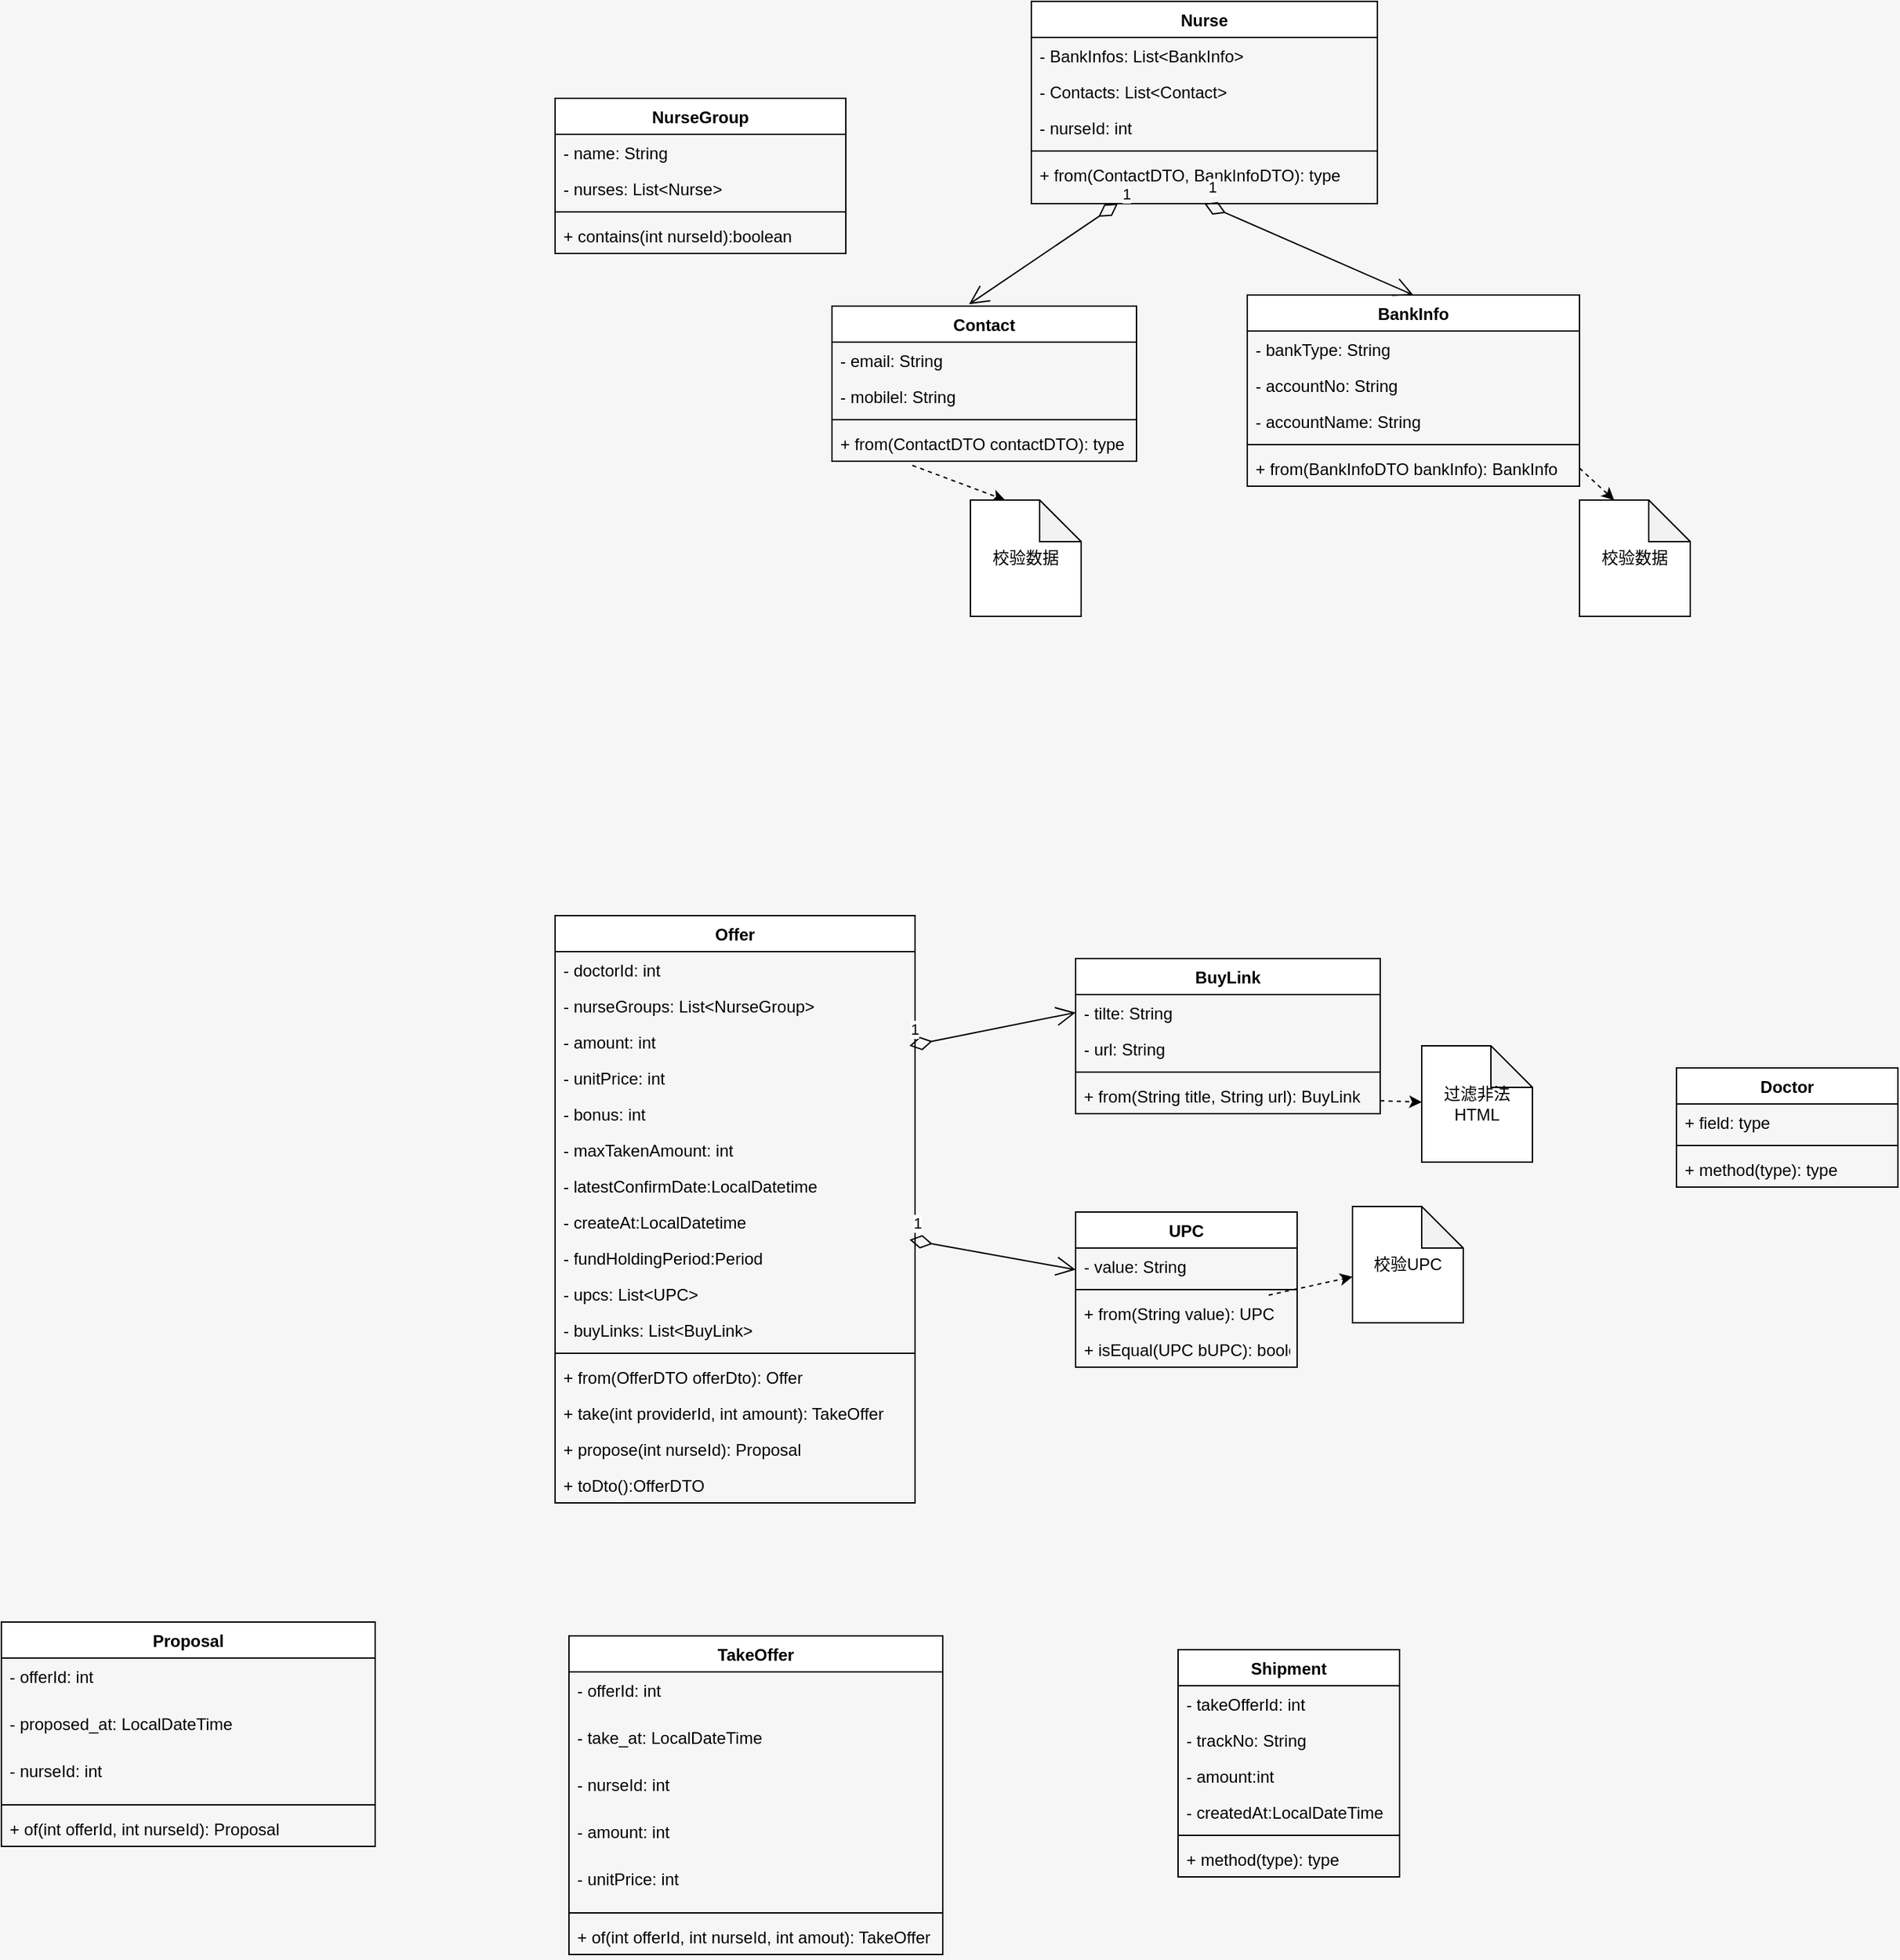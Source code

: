 <mxfile version="17.4.0" type="github">
  <diagram id="Cojw7_Yz68KiZyoo5ue1" name="Page-1">
    <mxGraphModel dx="1865" dy="1692" grid="1" gridSize="10" guides="1" tooltips="1" connect="1" arrows="1" fold="1" page="1" pageScale="1" pageWidth="827" pageHeight="1169" background="#f6f6f6" math="0" shadow="0">
      <root>
        <mxCell id="0" />
        <mxCell id="1" parent="0" />
        <mxCell id="XdXcWir25vY_QgZHu3hT-5" value="Offer" style="swimlane;fontStyle=1;align=center;verticalAlign=top;childLayout=stackLayout;horizontal=1;startSize=26;horizontalStack=0;resizeParent=1;resizeParentMax=0;resizeLast=0;collapsible=1;marginBottom=0;" parent="1" vertex="1">
          <mxGeometry x="290" y="240" width="260" height="424" as="geometry" />
        </mxCell>
        <mxCell id="ikrwxiIN1NQovr5HiK0k-30" value="- doctorId: int" style="text;strokeColor=none;fillColor=none;align=left;verticalAlign=top;spacingLeft=4;spacingRight=4;overflow=hidden;rotatable=0;points=[[0,0.5],[1,0.5]];portConstraint=eastwest;" parent="XdXcWir25vY_QgZHu3hT-5" vertex="1">
          <mxGeometry y="26" width="260" height="26" as="geometry" />
        </mxCell>
        <mxCell id="XdXcWir25vY_QgZHu3hT-28" value="- nurseGroups: List&lt;NurseGroup&gt;" style="text;strokeColor=none;fillColor=none;align=left;verticalAlign=top;spacingLeft=4;spacingRight=4;overflow=hidden;rotatable=0;points=[[0,0.5],[1,0.5]];portConstraint=eastwest;" parent="XdXcWir25vY_QgZHu3hT-5" vertex="1">
          <mxGeometry y="52" width="260" height="26" as="geometry" />
        </mxCell>
        <mxCell id="ikrwxiIN1NQovr5HiK0k-11" value="- amount: int" style="text;strokeColor=none;fillColor=none;align=left;verticalAlign=top;spacingLeft=4;spacingRight=4;overflow=hidden;rotatable=0;points=[[0,0.5],[1,0.5]];portConstraint=eastwest;" parent="XdXcWir25vY_QgZHu3hT-5" vertex="1">
          <mxGeometry y="78" width="260" height="26" as="geometry" />
        </mxCell>
        <mxCell id="CIkfiJMoAI_hj2nqZ_pq-4" value="1" style="endArrow=open;html=1;endSize=12;startArrow=diamondThin;startSize=14;startFill=0;align=left;verticalAlign=bottom;rounded=0;entryX=0;entryY=0.5;entryDx=0;entryDy=0;" edge="1" parent="XdXcWir25vY_QgZHu3hT-5" target="ikrwxiIN1NQovr5HiK0k-33">
          <mxGeometry x="-1" y="3" relative="1" as="geometry">
            <mxPoint x="256" y="94" as="sourcePoint" />
            <mxPoint x="416" y="94" as="targetPoint" />
          </mxGeometry>
        </mxCell>
        <mxCell id="CIkfiJMoAI_hj2nqZ_pq-9" value="- unitPrice: int" style="text;strokeColor=none;fillColor=none;align=left;verticalAlign=top;spacingLeft=4;spacingRight=4;overflow=hidden;rotatable=0;points=[[0,0.5],[1,0.5]];portConstraint=eastwest;" vertex="1" parent="XdXcWir25vY_QgZHu3hT-5">
          <mxGeometry y="104" width="260" height="26" as="geometry" />
        </mxCell>
        <mxCell id="CIkfiJMoAI_hj2nqZ_pq-10" value="- bonus: int" style="text;strokeColor=none;fillColor=none;align=left;verticalAlign=top;spacingLeft=4;spacingRight=4;overflow=hidden;rotatable=0;points=[[0,0.5],[1,0.5]];portConstraint=eastwest;" vertex="1" parent="XdXcWir25vY_QgZHu3hT-5">
          <mxGeometry y="130" width="260" height="26" as="geometry" />
        </mxCell>
        <mxCell id="XdXcWir25vY_QgZHu3hT-6" value="- maxTakenAmount: int" style="text;strokeColor=none;fillColor=none;align=left;verticalAlign=top;spacingLeft=4;spacingRight=4;overflow=hidden;rotatable=0;points=[[0,0.5],[1,0.5]];portConstraint=eastwest;" parent="XdXcWir25vY_QgZHu3hT-5" vertex="1">
          <mxGeometry y="156" width="260" height="26" as="geometry" />
        </mxCell>
        <mxCell id="ikrwxiIN1NQovr5HiK0k-12" value="- latestConfirmDate:LocalDatetime" style="text;strokeColor=none;fillColor=none;align=left;verticalAlign=top;spacingLeft=4;spacingRight=4;overflow=hidden;rotatable=0;points=[[0,0.5],[1,0.5]];portConstraint=eastwest;" parent="XdXcWir25vY_QgZHu3hT-5" vertex="1">
          <mxGeometry y="182" width="260" height="26" as="geometry" />
        </mxCell>
        <mxCell id="ikrwxiIN1NQovr5HiK0k-14" value="- createAt:LocalDatetime" style="text;strokeColor=none;fillColor=none;align=left;verticalAlign=top;spacingLeft=4;spacingRight=4;overflow=hidden;rotatable=0;points=[[0,0.5],[1,0.5]];portConstraint=eastwest;" parent="XdXcWir25vY_QgZHu3hT-5" vertex="1">
          <mxGeometry y="208" width="260" height="26" as="geometry" />
        </mxCell>
        <mxCell id="ikrwxiIN1NQovr5HiK0k-29" value="- fundHoldingPeriod:Period" style="text;strokeColor=none;fillColor=none;align=left;verticalAlign=top;spacingLeft=4;spacingRight=4;overflow=hidden;rotatable=0;points=[[0,0.5],[1,0.5]];portConstraint=eastwest;" parent="XdXcWir25vY_QgZHu3hT-5" vertex="1">
          <mxGeometry y="234" width="260" height="26" as="geometry" />
        </mxCell>
        <mxCell id="ikrwxiIN1NQovr5HiK0k-15" value="- upcs: List&lt;UPC&gt;" style="text;strokeColor=none;fillColor=none;align=left;verticalAlign=top;spacingLeft=4;spacingRight=4;overflow=hidden;rotatable=0;points=[[0,0.5],[1,0.5]];portConstraint=eastwest;" parent="XdXcWir25vY_QgZHu3hT-5" vertex="1">
          <mxGeometry y="260" width="260" height="26" as="geometry" />
        </mxCell>
        <mxCell id="CIkfiJMoAI_hj2nqZ_pq-1" value="- buyLinks: List&lt;BuyLink&gt;" style="text;strokeColor=none;fillColor=none;align=left;verticalAlign=top;spacingLeft=4;spacingRight=4;overflow=hidden;rotatable=0;points=[[0,0.5],[1,0.5]];portConstraint=eastwest;" vertex="1" parent="XdXcWir25vY_QgZHu3hT-5">
          <mxGeometry y="286" width="260" height="26" as="geometry" />
        </mxCell>
        <mxCell id="XdXcWir25vY_QgZHu3hT-7" value="" style="line;strokeWidth=1;fillColor=none;align=left;verticalAlign=middle;spacingTop=-1;spacingLeft=3;spacingRight=3;rotatable=0;labelPosition=right;points=[];portConstraint=eastwest;" parent="XdXcWir25vY_QgZHu3hT-5" vertex="1">
          <mxGeometry y="312" width="260" height="8" as="geometry" />
        </mxCell>
        <mxCell id="CIkfiJMoAI_hj2nqZ_pq-6" value="+ from(OfferDTO offerDto): Offer" style="text;strokeColor=none;fillColor=none;align=left;verticalAlign=top;spacingLeft=4;spacingRight=4;overflow=hidden;rotatable=0;points=[[0,0.5],[1,0.5]];portConstraint=eastwest;" vertex="1" parent="XdXcWir25vY_QgZHu3hT-5">
          <mxGeometry y="320" width="260" height="26" as="geometry" />
        </mxCell>
        <mxCell id="XdXcWir25vY_QgZHu3hT-8" value="+ take(int providerId, int amount): TakeOffer" style="text;strokeColor=none;fillColor=none;align=left;verticalAlign=top;spacingLeft=4;spacingRight=4;overflow=hidden;rotatable=0;points=[[0,0.5],[1,0.5]];portConstraint=eastwest;" parent="XdXcWir25vY_QgZHu3hT-5" vertex="1">
          <mxGeometry y="346" width="260" height="26" as="geometry" />
        </mxCell>
        <mxCell id="ikrwxiIN1NQovr5HiK0k-13" value="+ propose(int nurseId): Proposal" style="text;strokeColor=none;fillColor=none;align=left;verticalAlign=top;spacingLeft=4;spacingRight=4;overflow=hidden;rotatable=0;points=[[0,0.5],[1,0.5]];portConstraint=eastwest;" parent="XdXcWir25vY_QgZHu3hT-5" vertex="1">
          <mxGeometry y="372" width="260" height="26" as="geometry" />
        </mxCell>
        <mxCell id="CIkfiJMoAI_hj2nqZ_pq-7" value="+ toDto():OfferDTO" style="text;strokeColor=none;fillColor=none;align=left;verticalAlign=top;spacingLeft=4;spacingRight=4;overflow=hidden;rotatable=0;points=[[0,0.5],[1,0.5]];portConstraint=eastwest;" vertex="1" parent="XdXcWir25vY_QgZHu3hT-5">
          <mxGeometry y="398" width="260" height="26" as="geometry" />
        </mxCell>
        <mxCell id="XdXcWir25vY_QgZHu3hT-9" value="Nurse" style="swimlane;fontStyle=1;align=center;verticalAlign=top;childLayout=stackLayout;horizontal=1;startSize=26;horizontalStack=0;resizeParent=1;resizeParentMax=0;resizeLast=0;collapsible=1;marginBottom=0;" parent="1" vertex="1">
          <mxGeometry x="634" y="-420" width="250" height="146" as="geometry" />
        </mxCell>
        <mxCell id="XdXcWir25vY_QgZHu3hT-10" value="- BankInfos: List&lt;BankInfo&gt;" style="text;strokeColor=none;fillColor=none;align=left;verticalAlign=top;spacingLeft=4;spacingRight=4;overflow=hidden;rotatable=0;points=[[0,0.5],[1,0.5]];portConstraint=eastwest;" parent="XdXcWir25vY_QgZHu3hT-9" vertex="1">
          <mxGeometry y="26" width="250" height="26" as="geometry" />
        </mxCell>
        <mxCell id="ikrwxiIN1NQovr5HiK0k-44" value="- Contacts: List&lt;Contact&gt;" style="text;strokeColor=none;fillColor=none;align=left;verticalAlign=top;spacingLeft=4;spacingRight=4;overflow=hidden;rotatable=0;points=[[0,0.5],[1,0.5]];portConstraint=eastwest;" parent="XdXcWir25vY_QgZHu3hT-9" vertex="1">
          <mxGeometry y="52" width="250" height="26" as="geometry" />
        </mxCell>
        <mxCell id="ikrwxiIN1NQovr5HiK0k-49" value="- nurseId: int" style="text;strokeColor=none;fillColor=none;align=left;verticalAlign=top;spacingLeft=4;spacingRight=4;overflow=hidden;rotatable=0;points=[[0,0.5],[1,0.5]];portConstraint=eastwest;" parent="XdXcWir25vY_QgZHu3hT-9" vertex="1">
          <mxGeometry y="78" width="250" height="26" as="geometry" />
        </mxCell>
        <mxCell id="XdXcWir25vY_QgZHu3hT-11" value="" style="line;strokeWidth=1;fillColor=none;align=left;verticalAlign=middle;spacingTop=-1;spacingLeft=3;spacingRight=3;rotatable=0;labelPosition=right;points=[];portConstraint=eastwest;" parent="XdXcWir25vY_QgZHu3hT-9" vertex="1">
          <mxGeometry y="104" width="250" height="8" as="geometry" />
        </mxCell>
        <mxCell id="XdXcWir25vY_QgZHu3hT-12" value="+ from(ContactDTO, BankInfoDTO): type" style="text;strokeColor=none;fillColor=none;align=left;verticalAlign=top;spacingLeft=4;spacingRight=4;overflow=hidden;rotatable=0;points=[[0,0.5],[1,0.5]];portConstraint=eastwest;" parent="XdXcWir25vY_QgZHu3hT-9" vertex="1">
          <mxGeometry y="112" width="250" height="34" as="geometry" />
        </mxCell>
        <mxCell id="XdXcWir25vY_QgZHu3hT-13" value="Doctor" style="swimlane;fontStyle=1;align=center;verticalAlign=top;childLayout=stackLayout;horizontal=1;startSize=26;horizontalStack=0;resizeParent=1;resizeParentMax=0;resizeLast=0;collapsible=1;marginBottom=0;" parent="1" vertex="1">
          <mxGeometry x="1100" y="350" width="160" height="86" as="geometry" />
        </mxCell>
        <mxCell id="XdXcWir25vY_QgZHu3hT-14" value="+ field: type" style="text;strokeColor=none;fillColor=none;align=left;verticalAlign=top;spacingLeft=4;spacingRight=4;overflow=hidden;rotatable=0;points=[[0,0.5],[1,0.5]];portConstraint=eastwest;" parent="XdXcWir25vY_QgZHu3hT-13" vertex="1">
          <mxGeometry y="26" width="160" height="26" as="geometry" />
        </mxCell>
        <mxCell id="XdXcWir25vY_QgZHu3hT-15" value="" style="line;strokeWidth=1;fillColor=none;align=left;verticalAlign=middle;spacingTop=-1;spacingLeft=3;spacingRight=3;rotatable=0;labelPosition=right;points=[];portConstraint=eastwest;" parent="XdXcWir25vY_QgZHu3hT-13" vertex="1">
          <mxGeometry y="52" width="160" height="8" as="geometry" />
        </mxCell>
        <mxCell id="XdXcWir25vY_QgZHu3hT-16" value="+ method(type): type" style="text;strokeColor=none;fillColor=none;align=left;verticalAlign=top;spacingLeft=4;spacingRight=4;overflow=hidden;rotatable=0;points=[[0,0.5],[1,0.5]];portConstraint=eastwest;" parent="XdXcWir25vY_QgZHu3hT-13" vertex="1">
          <mxGeometry y="60" width="160" height="26" as="geometry" />
        </mxCell>
        <mxCell id="XdXcWir25vY_QgZHu3hT-20" value="TakeOffer" style="swimlane;fontStyle=1;align=center;verticalAlign=top;childLayout=stackLayout;horizontal=1;startSize=26;horizontalStack=0;resizeParent=1;resizeParentMax=0;resizeLast=0;collapsible=1;marginBottom=0;" parent="1" vertex="1">
          <mxGeometry x="300" y="760" width="270" height="230" as="geometry" />
        </mxCell>
        <mxCell id="XdXcWir25vY_QgZHu3hT-21" value="- offerId: int" style="text;strokeColor=none;fillColor=none;align=left;verticalAlign=top;spacingLeft=4;spacingRight=4;overflow=hidden;rotatable=0;points=[[0,0.5],[1,0.5]];portConstraint=eastwest;" parent="XdXcWir25vY_QgZHu3hT-20" vertex="1">
          <mxGeometry y="26" width="270" height="34" as="geometry" />
        </mxCell>
        <mxCell id="ikrwxiIN1NQovr5HiK0k-20" value="- take_at: LocalDateTime" style="text;strokeColor=none;fillColor=none;align=left;verticalAlign=top;spacingLeft=4;spacingRight=4;overflow=hidden;rotatable=0;points=[[0,0.5],[1,0.5]];portConstraint=eastwest;" parent="XdXcWir25vY_QgZHu3hT-20" vertex="1">
          <mxGeometry y="60" width="270" height="34" as="geometry" />
        </mxCell>
        <mxCell id="XdXcWir25vY_QgZHu3hT-29" value="- nurseId: int" style="text;strokeColor=none;fillColor=none;align=left;verticalAlign=top;spacingLeft=4;spacingRight=4;overflow=hidden;rotatable=0;points=[[0,0.5],[1,0.5]];portConstraint=eastwest;" parent="XdXcWir25vY_QgZHu3hT-20" vertex="1">
          <mxGeometry y="94" width="270" height="34" as="geometry" />
        </mxCell>
        <mxCell id="ikrwxiIN1NQovr5HiK0k-21" value="- amount: int" style="text;strokeColor=none;fillColor=none;align=left;verticalAlign=top;spacingLeft=4;spacingRight=4;overflow=hidden;rotatable=0;points=[[0,0.5],[1,0.5]];portConstraint=eastwest;" parent="XdXcWir25vY_QgZHu3hT-20" vertex="1">
          <mxGeometry y="128" width="270" height="34" as="geometry" />
        </mxCell>
        <mxCell id="CIkfiJMoAI_hj2nqZ_pq-27" value="- unitPrice: int" style="text;strokeColor=none;fillColor=none;align=left;verticalAlign=top;spacingLeft=4;spacingRight=4;overflow=hidden;rotatable=0;points=[[0,0.5],[1,0.5]];portConstraint=eastwest;" vertex="1" parent="XdXcWir25vY_QgZHu3hT-20">
          <mxGeometry y="162" width="270" height="34" as="geometry" />
        </mxCell>
        <mxCell id="XdXcWir25vY_QgZHu3hT-22" value="" style="line;strokeWidth=1;fillColor=none;align=left;verticalAlign=middle;spacingTop=-1;spacingLeft=3;spacingRight=3;rotatable=0;labelPosition=right;points=[];portConstraint=eastwest;" parent="XdXcWir25vY_QgZHu3hT-20" vertex="1">
          <mxGeometry y="196" width="270" height="8" as="geometry" />
        </mxCell>
        <mxCell id="XdXcWir25vY_QgZHu3hT-23" value="+ of(int offerId, int nurseId, int amout): TakeOffer" style="text;strokeColor=none;fillColor=none;align=left;verticalAlign=top;spacingLeft=4;spacingRight=4;overflow=hidden;rotatable=0;points=[[0,0.5],[1,0.5]];portConstraint=eastwest;" parent="XdXcWir25vY_QgZHu3hT-20" vertex="1">
          <mxGeometry y="204" width="270" height="26" as="geometry" />
        </mxCell>
        <mxCell id="XdXcWir25vY_QgZHu3hT-36" value="Contact" style="swimlane;fontStyle=1;align=center;verticalAlign=top;childLayout=stackLayout;horizontal=1;startSize=26;horizontalStack=0;resizeParent=1;resizeParentMax=0;resizeLast=0;collapsible=1;marginBottom=0;" parent="1" vertex="1">
          <mxGeometry x="490" y="-200" width="220" height="112" as="geometry" />
        </mxCell>
        <mxCell id="XdXcWir25vY_QgZHu3hT-37" value="- email: String" style="text;strokeColor=none;fillColor=none;align=left;verticalAlign=top;spacingLeft=4;spacingRight=4;overflow=hidden;rotatable=0;points=[[0,0.5],[1,0.5]];portConstraint=eastwest;" parent="XdXcWir25vY_QgZHu3hT-36" vertex="1">
          <mxGeometry y="26" width="220" height="26" as="geometry" />
        </mxCell>
        <mxCell id="ikrwxiIN1NQovr5HiK0k-43" value="- mobilel: String" style="text;strokeColor=none;fillColor=none;align=left;verticalAlign=top;spacingLeft=4;spacingRight=4;overflow=hidden;rotatable=0;points=[[0,0.5],[1,0.5]];portConstraint=eastwest;" parent="XdXcWir25vY_QgZHu3hT-36" vertex="1">
          <mxGeometry y="52" width="220" height="26" as="geometry" />
        </mxCell>
        <mxCell id="XdXcWir25vY_QgZHu3hT-38" value="" style="line;strokeWidth=1;fillColor=none;align=left;verticalAlign=middle;spacingTop=-1;spacingLeft=3;spacingRight=3;rotatable=0;labelPosition=right;points=[];portConstraint=eastwest;" parent="XdXcWir25vY_QgZHu3hT-36" vertex="1">
          <mxGeometry y="78" width="220" height="8" as="geometry" />
        </mxCell>
        <mxCell id="XdXcWir25vY_QgZHu3hT-39" value="+ from(ContactDTO contactDTO): type" style="text;strokeColor=none;fillColor=none;align=left;verticalAlign=top;spacingLeft=4;spacingRight=4;overflow=hidden;rotatable=0;points=[[0,0.5],[1,0.5]];portConstraint=eastwest;" parent="XdXcWir25vY_QgZHu3hT-36" vertex="1">
          <mxGeometry y="86" width="220" height="26" as="geometry" />
        </mxCell>
        <mxCell id="XdXcWir25vY_QgZHu3hT-40" value="BankInfo" style="swimlane;fontStyle=1;align=center;verticalAlign=top;childLayout=stackLayout;horizontal=1;startSize=26;horizontalStack=0;resizeParent=1;resizeParentMax=0;resizeLast=0;collapsible=1;marginBottom=0;" parent="1" vertex="1">
          <mxGeometry x="790" y="-208" width="240" height="138" as="geometry">
            <mxRectangle x="110" y="237" width="80" height="26" as="alternateBounds" />
          </mxGeometry>
        </mxCell>
        <mxCell id="XdXcWir25vY_QgZHu3hT-41" value="- bankType: String" style="text;strokeColor=none;fillColor=none;align=left;verticalAlign=top;spacingLeft=4;spacingRight=4;overflow=hidden;rotatable=0;points=[[0,0.5],[1,0.5]];portConstraint=eastwest;" parent="XdXcWir25vY_QgZHu3hT-40" vertex="1">
          <mxGeometry y="26" width="240" height="26" as="geometry" />
        </mxCell>
        <mxCell id="ikrwxiIN1NQovr5HiK0k-39" value="- accountNo: String" style="text;strokeColor=none;fillColor=none;align=left;verticalAlign=top;spacingLeft=4;spacingRight=4;overflow=hidden;rotatable=0;points=[[0,0.5],[1,0.5]];portConstraint=eastwest;" parent="XdXcWir25vY_QgZHu3hT-40" vertex="1">
          <mxGeometry y="52" width="240" height="26" as="geometry" />
        </mxCell>
        <mxCell id="ikrwxiIN1NQovr5HiK0k-40" value="- accountName: String" style="text;strokeColor=none;fillColor=none;align=left;verticalAlign=top;spacingLeft=4;spacingRight=4;overflow=hidden;rotatable=0;points=[[0,0.5],[1,0.5]];portConstraint=eastwest;" parent="XdXcWir25vY_QgZHu3hT-40" vertex="1">
          <mxGeometry y="78" width="240" height="26" as="geometry" />
        </mxCell>
        <mxCell id="XdXcWir25vY_QgZHu3hT-42" value="" style="line;strokeWidth=1;fillColor=none;align=left;verticalAlign=middle;spacingTop=-1;spacingLeft=3;spacingRight=3;rotatable=0;labelPosition=right;points=[];portConstraint=eastwest;" parent="XdXcWir25vY_QgZHu3hT-40" vertex="1">
          <mxGeometry y="104" width="240" height="8" as="geometry" />
        </mxCell>
        <mxCell id="XdXcWir25vY_QgZHu3hT-43" value="+ from(BankInfoDTO bankInfo): BankInfo" style="text;strokeColor=none;fillColor=none;align=left;verticalAlign=top;spacingLeft=4;spacingRight=4;overflow=hidden;rotatable=0;points=[[0,0.5],[1,0.5]];portConstraint=eastwest;" parent="XdXcWir25vY_QgZHu3hT-40" vertex="1">
          <mxGeometry y="112" width="240" height="26" as="geometry" />
        </mxCell>
        <mxCell id="ikrwxiIN1NQovr5HiK0k-1" value="NurseGroup" style="swimlane;fontStyle=1;align=center;verticalAlign=top;childLayout=stackLayout;horizontal=1;startSize=26;horizontalStack=0;resizeParent=1;resizeParentMax=0;resizeLast=0;collapsible=1;marginBottom=0;" parent="1" vertex="1">
          <mxGeometry x="290" y="-350" width="210" height="112" as="geometry" />
        </mxCell>
        <mxCell id="ikrwxiIN1NQovr5HiK0k-2" value="- name: String" style="text;strokeColor=none;fillColor=none;align=left;verticalAlign=top;spacingLeft=4;spacingRight=4;overflow=hidden;rotatable=0;points=[[0,0.5],[1,0.5]];portConstraint=eastwest;" parent="ikrwxiIN1NQovr5HiK0k-1" vertex="1">
          <mxGeometry y="26" width="210" height="26" as="geometry" />
        </mxCell>
        <mxCell id="CIkfiJMoAI_hj2nqZ_pq-8" value="- nurses: List&lt;Nurse&gt;" style="text;strokeColor=none;fillColor=none;align=left;verticalAlign=top;spacingLeft=4;spacingRight=4;overflow=hidden;rotatable=0;points=[[0,0.5],[1,0.5]];portConstraint=eastwest;" vertex="1" parent="ikrwxiIN1NQovr5HiK0k-1">
          <mxGeometry y="52" width="210" height="26" as="geometry" />
        </mxCell>
        <mxCell id="ikrwxiIN1NQovr5HiK0k-3" value="" style="line;strokeWidth=1;fillColor=none;align=left;verticalAlign=middle;spacingTop=-1;spacingLeft=3;spacingRight=3;rotatable=0;labelPosition=right;points=[];portConstraint=eastwest;" parent="ikrwxiIN1NQovr5HiK0k-1" vertex="1">
          <mxGeometry y="78" width="210" height="8" as="geometry" />
        </mxCell>
        <mxCell id="ikrwxiIN1NQovr5HiK0k-4" value="+ contains(int nurseId):boolean" style="text;strokeColor=none;fillColor=none;align=left;verticalAlign=top;spacingLeft=4;spacingRight=4;overflow=hidden;rotatable=0;points=[[0,0.5],[1,0.5]];portConstraint=eastwest;" parent="ikrwxiIN1NQovr5HiK0k-1" vertex="1">
          <mxGeometry y="86" width="210" height="26" as="geometry" />
        </mxCell>
        <mxCell id="ikrwxiIN1NQovr5HiK0k-8" value="1" style="endArrow=open;html=1;endSize=12;startArrow=diamondThin;startSize=14;startFill=0;align=left;verticalAlign=bottom;rounded=0;entryX=0.45;entryY=-0.012;entryDx=0;entryDy=0;entryPerimeter=0;exitX=0.25;exitY=1;exitDx=0;exitDy=0;" parent="1" source="XdXcWir25vY_QgZHu3hT-9" target="XdXcWir25vY_QgZHu3hT-36" edge="1">
          <mxGeometry x="-1" y="3" relative="1" as="geometry">
            <mxPoint x="260" y="200" as="sourcePoint" />
            <mxPoint x="390" y="210" as="targetPoint" />
          </mxGeometry>
        </mxCell>
        <mxCell id="ikrwxiIN1NQovr5HiK0k-10" value="1" style="endArrow=open;html=1;endSize=12;startArrow=diamondThin;startSize=14;startFill=0;align=left;verticalAlign=bottom;rounded=0;entryX=0.5;entryY=0;entryDx=0;entryDy=0;exitX=0.5;exitY=1;exitDx=0;exitDy=0;" parent="1" source="XdXcWir25vY_QgZHu3hT-9" target="XdXcWir25vY_QgZHu3hT-40" edge="1">
          <mxGeometry x="-1" y="3" relative="1" as="geometry">
            <mxPoint x="340" y="170" as="sourcePoint" />
            <mxPoint x="172" y="278.968" as="targetPoint" />
          </mxGeometry>
        </mxCell>
        <mxCell id="ikrwxiIN1NQovr5HiK0k-16" value="Shipment" style="swimlane;fontStyle=1;align=center;verticalAlign=top;childLayout=stackLayout;horizontal=1;startSize=26;horizontalStack=0;resizeParent=1;resizeParentMax=0;resizeLast=0;collapsible=1;marginBottom=0;" parent="1" vertex="1">
          <mxGeometry x="740" y="770" width="160" height="164" as="geometry" />
        </mxCell>
        <mxCell id="ikrwxiIN1NQovr5HiK0k-17" value="- takeOfferId: int" style="text;strokeColor=none;fillColor=none;align=left;verticalAlign=top;spacingLeft=4;spacingRight=4;overflow=hidden;rotatable=0;points=[[0,0.5],[1,0.5]];portConstraint=eastwest;" parent="ikrwxiIN1NQovr5HiK0k-16" vertex="1">
          <mxGeometry y="26" width="160" height="26" as="geometry" />
        </mxCell>
        <mxCell id="CIkfiJMoAI_hj2nqZ_pq-29" value="- trackNo: String" style="text;strokeColor=none;fillColor=none;align=left;verticalAlign=top;spacingLeft=4;spacingRight=4;overflow=hidden;rotatable=0;points=[[0,0.5],[1,0.5]];portConstraint=eastwest;" vertex="1" parent="ikrwxiIN1NQovr5HiK0k-16">
          <mxGeometry y="52" width="160" height="26" as="geometry" />
        </mxCell>
        <mxCell id="CIkfiJMoAI_hj2nqZ_pq-30" value="- amount:int" style="text;strokeColor=none;fillColor=none;align=left;verticalAlign=top;spacingLeft=4;spacingRight=4;overflow=hidden;rotatable=0;points=[[0,0.5],[1,0.5]];portConstraint=eastwest;" vertex="1" parent="ikrwxiIN1NQovr5HiK0k-16">
          <mxGeometry y="78" width="160" height="26" as="geometry" />
        </mxCell>
        <mxCell id="CIkfiJMoAI_hj2nqZ_pq-31" value="- createdAt:LocalDateTime" style="text;strokeColor=none;fillColor=none;align=left;verticalAlign=top;spacingLeft=4;spacingRight=4;overflow=hidden;rotatable=0;points=[[0,0.5],[1,0.5]];portConstraint=eastwest;" vertex="1" parent="ikrwxiIN1NQovr5HiK0k-16">
          <mxGeometry y="104" width="160" height="26" as="geometry" />
        </mxCell>
        <mxCell id="ikrwxiIN1NQovr5HiK0k-18" value="" style="line;strokeWidth=1;fillColor=none;align=left;verticalAlign=middle;spacingTop=-1;spacingLeft=3;spacingRight=3;rotatable=0;labelPosition=right;points=[];portConstraint=eastwest;" parent="ikrwxiIN1NQovr5HiK0k-16" vertex="1">
          <mxGeometry y="130" width="160" height="8" as="geometry" />
        </mxCell>
        <mxCell id="ikrwxiIN1NQovr5HiK0k-19" value="+ method(type): type" style="text;strokeColor=none;fillColor=none;align=left;verticalAlign=top;spacingLeft=4;spacingRight=4;overflow=hidden;rotatable=0;points=[[0,0.5],[1,0.5]];portConstraint=eastwest;" parent="ikrwxiIN1NQovr5HiK0k-16" vertex="1">
          <mxGeometry y="138" width="160" height="26" as="geometry" />
        </mxCell>
        <mxCell id="ikrwxiIN1NQovr5HiK0k-22" value="UPC" style="swimlane;fontStyle=1;align=center;verticalAlign=top;childLayout=stackLayout;horizontal=1;startSize=26;horizontalStack=0;resizeParent=1;resizeParentMax=0;resizeLast=0;collapsible=1;marginBottom=0;" parent="1" vertex="1">
          <mxGeometry x="666" y="454" width="160" height="112" as="geometry" />
        </mxCell>
        <mxCell id="ikrwxiIN1NQovr5HiK0k-23" value="- value: String" style="text;strokeColor=none;fillColor=none;align=left;verticalAlign=top;spacingLeft=4;spacingRight=4;overflow=hidden;rotatable=0;points=[[0,0.5],[1,0.5]];portConstraint=eastwest;" parent="ikrwxiIN1NQovr5HiK0k-22" vertex="1">
          <mxGeometry y="26" width="160" height="26" as="geometry" />
        </mxCell>
        <mxCell id="ikrwxiIN1NQovr5HiK0k-24" value="" style="line;strokeWidth=1;fillColor=none;align=left;verticalAlign=middle;spacingTop=-1;spacingLeft=3;spacingRight=3;rotatable=0;labelPosition=right;points=[];portConstraint=eastwest;" parent="ikrwxiIN1NQovr5HiK0k-22" vertex="1">
          <mxGeometry y="52" width="160" height="8" as="geometry" />
        </mxCell>
        <mxCell id="ikrwxiIN1NQovr5HiK0k-25" value="+ from(String value): UPC" style="text;strokeColor=none;fillColor=none;align=left;verticalAlign=top;spacingLeft=4;spacingRight=4;overflow=hidden;rotatable=0;points=[[0,0.5],[1,0.5]];portConstraint=eastwest;" parent="ikrwxiIN1NQovr5HiK0k-22" vertex="1">
          <mxGeometry y="60" width="160" height="26" as="geometry" />
        </mxCell>
        <mxCell id="ikrwxiIN1NQovr5HiK0k-28" value="+ isEqual(UPC bUPC): boolean" style="text;strokeColor=none;fillColor=none;align=left;verticalAlign=top;spacingLeft=4;spacingRight=4;overflow=hidden;rotatable=0;points=[[0,0.5],[1,0.5]];portConstraint=eastwest;" parent="ikrwxiIN1NQovr5HiK0k-22" vertex="1">
          <mxGeometry y="86" width="160" height="26" as="geometry" />
        </mxCell>
        <mxCell id="ikrwxiIN1NQovr5HiK0k-26" value="校验UPC" style="shape=note;whiteSpace=wrap;html=1;backgroundOutline=1;darkOpacity=0.05;" parent="1" vertex="1">
          <mxGeometry x="866" y="450" width="80" height="84" as="geometry" />
        </mxCell>
        <mxCell id="ikrwxiIN1NQovr5HiK0k-27" value="" style="edgeStyle=none;rounded=0;orthogonalLoop=1;jettySize=auto;html=1;dashed=1;" parent="1" source="ikrwxiIN1NQovr5HiK0k-25" target="ikrwxiIN1NQovr5HiK0k-26" edge="1">
          <mxGeometry relative="1" as="geometry" />
        </mxCell>
        <mxCell id="ikrwxiIN1NQovr5HiK0k-32" value="BuyLink" style="swimlane;fontStyle=1;align=center;verticalAlign=top;childLayout=stackLayout;horizontal=1;startSize=26;horizontalStack=0;resizeParent=1;resizeParentMax=0;resizeLast=0;collapsible=1;marginBottom=0;" parent="1" vertex="1">
          <mxGeometry x="666" y="271" width="220" height="112" as="geometry" />
        </mxCell>
        <mxCell id="ikrwxiIN1NQovr5HiK0k-33" value="- tilte: String" style="text;strokeColor=none;fillColor=none;align=left;verticalAlign=top;spacingLeft=4;spacingRight=4;overflow=hidden;rotatable=0;points=[[0,0.5],[1,0.5]];portConstraint=eastwest;" parent="ikrwxiIN1NQovr5HiK0k-32" vertex="1">
          <mxGeometry y="26" width="220" height="26" as="geometry" />
        </mxCell>
        <mxCell id="CIkfiJMoAI_hj2nqZ_pq-2" value="- url: String" style="text;strokeColor=none;fillColor=none;align=left;verticalAlign=top;spacingLeft=4;spacingRight=4;overflow=hidden;rotatable=0;points=[[0,0.5],[1,0.5]];portConstraint=eastwest;" vertex="1" parent="ikrwxiIN1NQovr5HiK0k-32">
          <mxGeometry y="52" width="220" height="26" as="geometry" />
        </mxCell>
        <mxCell id="ikrwxiIN1NQovr5HiK0k-34" value="" style="line;strokeWidth=1;fillColor=none;align=left;verticalAlign=middle;spacingTop=-1;spacingLeft=3;spacingRight=3;rotatable=0;labelPosition=right;points=[];portConstraint=eastwest;" parent="ikrwxiIN1NQovr5HiK0k-32" vertex="1">
          <mxGeometry y="78" width="220" height="8" as="geometry" />
        </mxCell>
        <mxCell id="ikrwxiIN1NQovr5HiK0k-35" value="+ from(String title, String url): BuyLink" style="text;strokeColor=none;fillColor=none;align=left;verticalAlign=top;spacingLeft=4;spacingRight=4;overflow=hidden;rotatable=0;points=[[0,0.5],[1,0.5]];portConstraint=eastwest;" parent="ikrwxiIN1NQovr5HiK0k-32" vertex="1">
          <mxGeometry y="86" width="220" height="26" as="geometry" />
        </mxCell>
        <mxCell id="ikrwxiIN1NQovr5HiK0k-37" value="过滤非法HTML" style="shape=note;whiteSpace=wrap;html=1;backgroundOutline=1;darkOpacity=0.05;" parent="1" vertex="1">
          <mxGeometry x="916" y="334" width="80" height="84" as="geometry" />
        </mxCell>
        <mxCell id="ikrwxiIN1NQovr5HiK0k-38" value="" style="edgeStyle=none;rounded=0;orthogonalLoop=1;jettySize=auto;html=1;dashed=1;" parent="1" source="ikrwxiIN1NQovr5HiK0k-35" target="ikrwxiIN1NQovr5HiK0k-37" edge="1">
          <mxGeometry relative="1" as="geometry" />
        </mxCell>
        <mxCell id="ikrwxiIN1NQovr5HiK0k-41" value="校验数据" style="shape=note;whiteSpace=wrap;html=1;backgroundOutline=1;darkOpacity=0.05;" parent="1" vertex="1">
          <mxGeometry x="1030" y="-60" width="80" height="84" as="geometry" />
        </mxCell>
        <mxCell id="ikrwxiIN1NQovr5HiK0k-42" style="edgeStyle=none;rounded=0;orthogonalLoop=1;jettySize=auto;html=1;exitX=1;exitY=0.5;exitDx=0;exitDy=0;entryX=0;entryY=0;entryDx=25;entryDy=0;entryPerimeter=0;dashed=1;" parent="1" source="XdXcWir25vY_QgZHu3hT-43" target="ikrwxiIN1NQovr5HiK0k-41" edge="1">
          <mxGeometry relative="1" as="geometry" />
        </mxCell>
        <mxCell id="ikrwxiIN1NQovr5HiK0k-48" style="edgeStyle=none;rounded=0;orthogonalLoop=1;jettySize=auto;html=1;exitX=0.264;exitY=1.115;exitDx=0;exitDy=0;exitPerimeter=0;dashed=1;entryX=0;entryY=0;entryDx=25;entryDy=0;entryPerimeter=0;" parent="1" source="XdXcWir25vY_QgZHu3hT-39" target="ikrwxiIN1NQovr5HiK0k-45" edge="1">
          <mxGeometry relative="1" as="geometry">
            <mxPoint x="110" y="390" as="targetPoint" />
          </mxGeometry>
        </mxCell>
        <mxCell id="ikrwxiIN1NQovr5HiK0k-45" value="校验数据" style="shape=note;whiteSpace=wrap;html=1;backgroundOutline=1;darkOpacity=0.05;" parent="1" vertex="1">
          <mxGeometry x="590" y="-60" width="80" height="84" as="geometry" />
        </mxCell>
        <mxCell id="CIkfiJMoAI_hj2nqZ_pq-5" value="1" style="endArrow=open;html=1;endSize=12;startArrow=diamondThin;startSize=14;startFill=0;align=left;verticalAlign=bottom;rounded=0;" edge="1" parent="1" target="ikrwxiIN1NQovr5HiK0k-22">
          <mxGeometry x="-1" y="3" relative="1" as="geometry">
            <mxPoint x="546" y="474" as="sourcePoint" />
            <mxPoint x="706" y="474" as="targetPoint" />
          </mxGeometry>
        </mxCell>
        <mxCell id="CIkfiJMoAI_hj2nqZ_pq-20" value="Proposal" style="swimlane;fontStyle=1;align=center;verticalAlign=top;childLayout=stackLayout;horizontal=1;startSize=26;horizontalStack=0;resizeParent=1;resizeParentMax=0;resizeLast=0;collapsible=1;marginBottom=0;" vertex="1" parent="1">
          <mxGeometry x="-110" y="750" width="270" height="162" as="geometry" />
        </mxCell>
        <mxCell id="CIkfiJMoAI_hj2nqZ_pq-21" value="- offerId: int" style="text;strokeColor=none;fillColor=none;align=left;verticalAlign=top;spacingLeft=4;spacingRight=4;overflow=hidden;rotatable=0;points=[[0,0.5],[1,0.5]];portConstraint=eastwest;" vertex="1" parent="CIkfiJMoAI_hj2nqZ_pq-20">
          <mxGeometry y="26" width="270" height="34" as="geometry" />
        </mxCell>
        <mxCell id="CIkfiJMoAI_hj2nqZ_pq-22" value="- proposed_at: LocalDateTime" style="text;strokeColor=none;fillColor=none;align=left;verticalAlign=top;spacingLeft=4;spacingRight=4;overflow=hidden;rotatable=0;points=[[0,0.5],[1,0.5]];portConstraint=eastwest;" vertex="1" parent="CIkfiJMoAI_hj2nqZ_pq-20">
          <mxGeometry y="60" width="270" height="34" as="geometry" />
        </mxCell>
        <mxCell id="CIkfiJMoAI_hj2nqZ_pq-23" value="- nurseId: int" style="text;strokeColor=none;fillColor=none;align=left;verticalAlign=top;spacingLeft=4;spacingRight=4;overflow=hidden;rotatable=0;points=[[0,0.5],[1,0.5]];portConstraint=eastwest;" vertex="1" parent="CIkfiJMoAI_hj2nqZ_pq-20">
          <mxGeometry y="94" width="270" height="34" as="geometry" />
        </mxCell>
        <mxCell id="CIkfiJMoAI_hj2nqZ_pq-25" value="" style="line;strokeWidth=1;fillColor=none;align=left;verticalAlign=middle;spacingTop=-1;spacingLeft=3;spacingRight=3;rotatable=0;labelPosition=right;points=[];portConstraint=eastwest;" vertex="1" parent="CIkfiJMoAI_hj2nqZ_pq-20">
          <mxGeometry y="128" width="270" height="8" as="geometry" />
        </mxCell>
        <mxCell id="CIkfiJMoAI_hj2nqZ_pq-26" value="+ of(int offerId, int nurseId): Proposal" style="text;strokeColor=none;fillColor=none;align=left;verticalAlign=top;spacingLeft=4;spacingRight=4;overflow=hidden;rotatable=0;points=[[0,0.5],[1,0.5]];portConstraint=eastwest;" vertex="1" parent="CIkfiJMoAI_hj2nqZ_pq-20">
          <mxGeometry y="136" width="270" height="26" as="geometry" />
        </mxCell>
      </root>
    </mxGraphModel>
  </diagram>
</mxfile>
